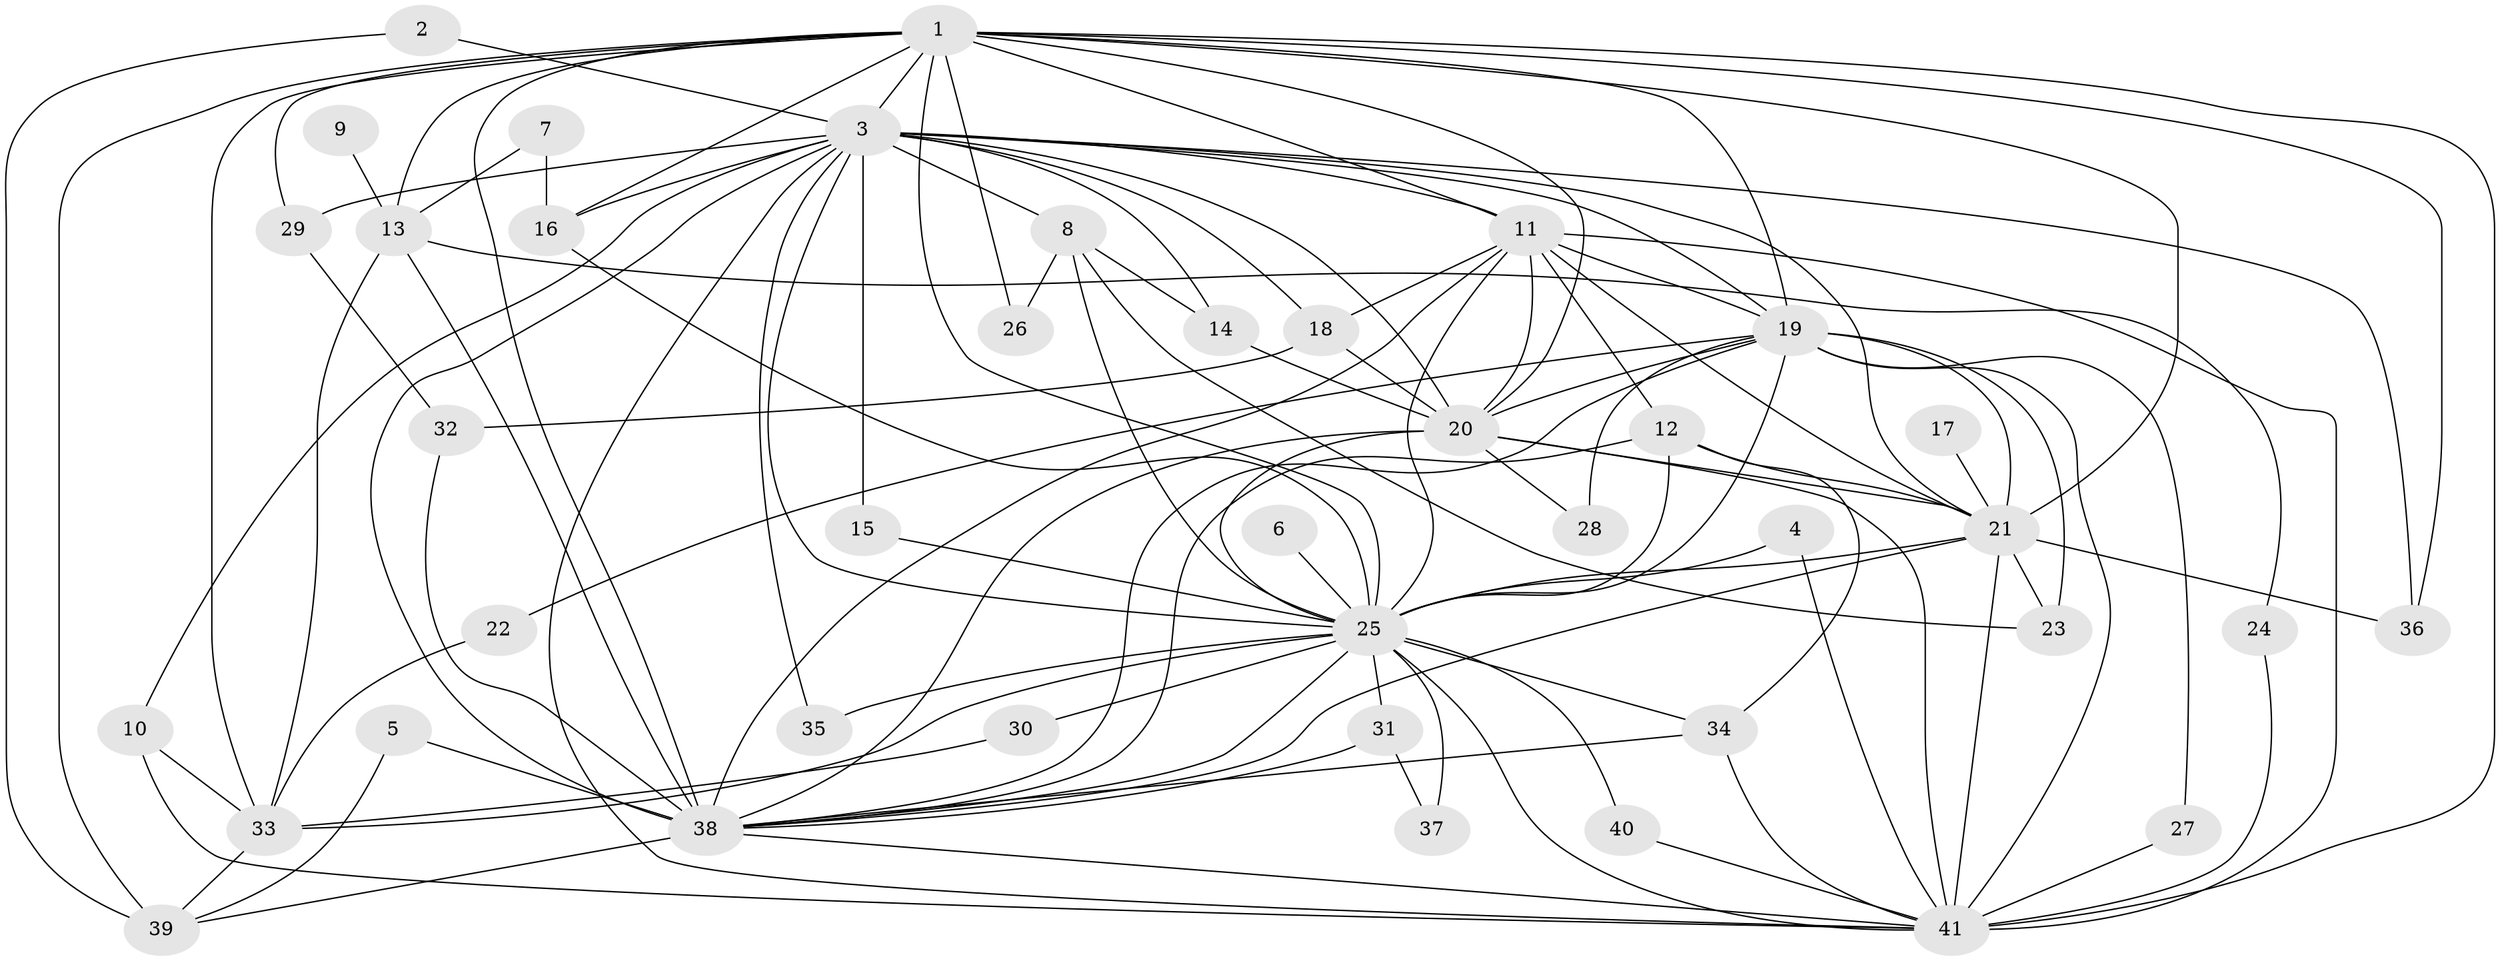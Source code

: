 // original degree distribution, {14: 0.012195121951219513, 13: 0.012195121951219513, 16: 0.024390243902439025, 28: 0.024390243902439025, 17: 0.024390243902439025, 18: 0.012195121951219513, 21: 0.012195121951219513, 6: 0.012195121951219513, 9: 0.012195121951219513, 5: 0.024390243902439025, 2: 0.6341463414634146, 7: 0.024390243902439025, 3: 0.10975609756097561, 4: 0.06097560975609756}
// Generated by graph-tools (version 1.1) at 2025/01/03/09/25 03:01:20]
// undirected, 41 vertices, 110 edges
graph export_dot {
graph [start="1"]
  node [color=gray90,style=filled];
  1;
  2;
  3;
  4;
  5;
  6;
  7;
  8;
  9;
  10;
  11;
  12;
  13;
  14;
  15;
  16;
  17;
  18;
  19;
  20;
  21;
  22;
  23;
  24;
  25;
  26;
  27;
  28;
  29;
  30;
  31;
  32;
  33;
  34;
  35;
  36;
  37;
  38;
  39;
  40;
  41;
  1 -- 3 [weight=3.0];
  1 -- 11 [weight=3.0];
  1 -- 13 [weight=3.0];
  1 -- 16 [weight=1.0];
  1 -- 19 [weight=2.0];
  1 -- 20 [weight=3.0];
  1 -- 21 [weight=2.0];
  1 -- 25 [weight=3.0];
  1 -- 26 [weight=1.0];
  1 -- 29 [weight=1.0];
  1 -- 33 [weight=1.0];
  1 -- 36 [weight=1.0];
  1 -- 38 [weight=3.0];
  1 -- 39 [weight=2.0];
  1 -- 41 [weight=2.0];
  2 -- 3 [weight=1.0];
  2 -- 39 [weight=1.0];
  3 -- 8 [weight=3.0];
  3 -- 10 [weight=1.0];
  3 -- 11 [weight=1.0];
  3 -- 14 [weight=1.0];
  3 -- 15 [weight=1.0];
  3 -- 16 [weight=1.0];
  3 -- 18 [weight=1.0];
  3 -- 19 [weight=3.0];
  3 -- 20 [weight=1.0];
  3 -- 21 [weight=3.0];
  3 -- 25 [weight=1.0];
  3 -- 29 [weight=1.0];
  3 -- 35 [weight=1.0];
  3 -- 36 [weight=1.0];
  3 -- 38 [weight=3.0];
  3 -- 41 [weight=1.0];
  4 -- 25 [weight=1.0];
  4 -- 41 [weight=1.0];
  5 -- 38 [weight=1.0];
  5 -- 39 [weight=1.0];
  6 -- 25 [weight=1.0];
  7 -- 13 [weight=1.0];
  7 -- 16 [weight=1.0];
  8 -- 14 [weight=1.0];
  8 -- 23 [weight=1.0];
  8 -- 25 [weight=1.0];
  8 -- 26 [weight=1.0];
  9 -- 13 [weight=1.0];
  10 -- 33 [weight=1.0];
  10 -- 41 [weight=1.0];
  11 -- 12 [weight=1.0];
  11 -- 18 [weight=1.0];
  11 -- 19 [weight=1.0];
  11 -- 20 [weight=1.0];
  11 -- 21 [weight=1.0];
  11 -- 25 [weight=1.0];
  11 -- 38 [weight=1.0];
  11 -- 41 [weight=2.0];
  12 -- 21 [weight=1.0];
  12 -- 25 [weight=1.0];
  12 -- 34 [weight=1.0];
  12 -- 38 [weight=1.0];
  13 -- 24 [weight=1.0];
  13 -- 33 [weight=1.0];
  13 -- 38 [weight=2.0];
  14 -- 20 [weight=1.0];
  15 -- 25 [weight=1.0];
  16 -- 25 [weight=1.0];
  17 -- 21 [weight=1.0];
  18 -- 20 [weight=1.0];
  18 -- 32 [weight=2.0];
  19 -- 20 [weight=1.0];
  19 -- 21 [weight=1.0];
  19 -- 22 [weight=1.0];
  19 -- 23 [weight=2.0];
  19 -- 25 [weight=1.0];
  19 -- 27 [weight=1.0];
  19 -- 28 [weight=1.0];
  19 -- 38 [weight=1.0];
  19 -- 41 [weight=1.0];
  20 -- 21 [weight=1.0];
  20 -- 25 [weight=2.0];
  20 -- 28 [weight=1.0];
  20 -- 38 [weight=1.0];
  20 -- 41 [weight=1.0];
  21 -- 23 [weight=1.0];
  21 -- 25 [weight=1.0];
  21 -- 36 [weight=1.0];
  21 -- 38 [weight=1.0];
  21 -- 41 [weight=1.0];
  22 -- 33 [weight=1.0];
  24 -- 41 [weight=1.0];
  25 -- 30 [weight=1.0];
  25 -- 31 [weight=3.0];
  25 -- 33 [weight=1.0];
  25 -- 34 [weight=1.0];
  25 -- 35 [weight=1.0];
  25 -- 37 [weight=1.0];
  25 -- 38 [weight=2.0];
  25 -- 40 [weight=1.0];
  25 -- 41 [weight=1.0];
  27 -- 41 [weight=2.0];
  29 -- 32 [weight=1.0];
  30 -- 33 [weight=1.0];
  31 -- 37 [weight=1.0];
  31 -- 38 [weight=1.0];
  32 -- 38 [weight=1.0];
  33 -- 39 [weight=1.0];
  34 -- 38 [weight=1.0];
  34 -- 41 [weight=1.0];
  38 -- 39 [weight=1.0];
  38 -- 41 [weight=2.0];
  40 -- 41 [weight=1.0];
}
